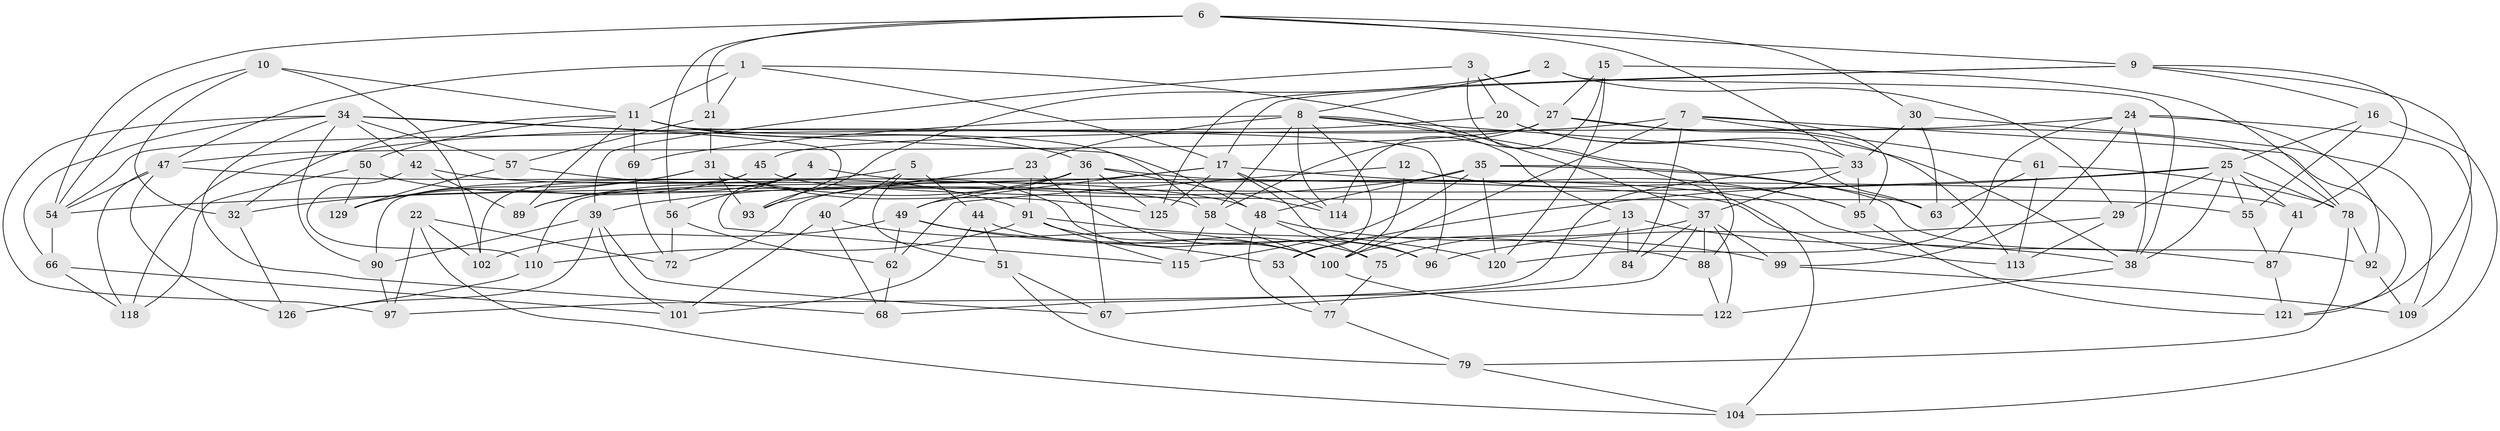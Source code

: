 // original degree distribution, {4: 1.0}
// Generated by graph-tools (version 1.1) at 2025/20/03/04/25 18:20:52]
// undirected, 90 vertices, 214 edges
graph export_dot {
graph [start="1"]
  node [color=gray90,style=filled];
  1 [super="+18"];
  2;
  3;
  4;
  5;
  6 [super="+86"];
  7 [super="+26"];
  8 [super="+52"];
  9 [super="+19"];
  10;
  11 [super="+14+74"];
  12;
  13 [super="+128"];
  15;
  16;
  17 [super="+111+112"];
  20;
  21;
  22;
  23;
  24 [super="+28"];
  25 [super="+82+60"];
  27 [super="+108"];
  29;
  30;
  31 [super="+98"];
  32;
  33 [super="+80"];
  34 [super="+46"];
  35 [super="+94"];
  36 [super="+73+43"];
  37 [super="+65+64"];
  38 [super="+85"];
  39 [super="+59"];
  40;
  41;
  42;
  44;
  45;
  47 [super="+83"];
  48 [super="+123"];
  49 [super="+107"];
  50;
  51;
  53;
  54 [super="+105"];
  55;
  56;
  57;
  58 [super="+127"];
  61;
  62;
  63;
  66;
  67;
  68;
  69;
  72;
  75;
  77;
  78 [super="+124"];
  79;
  84;
  87;
  88;
  89;
  90;
  91 [super="+116"];
  92;
  93;
  95 [super="+106"];
  96;
  97;
  99;
  100 [super="+103"];
  101;
  102;
  104;
  109;
  110;
  113;
  114;
  115;
  118;
  120;
  121;
  122;
  125;
  126;
  129;
  1 -- 47;
  1 -- 17;
  1 -- 11 [weight=2];
  1 -- 21;
  1 -- 37;
  2 -- 29;
  2 -- 93;
  2 -- 38;
  2 -- 8;
  3 -- 88;
  3 -- 27;
  3 -- 20;
  3 -- 39;
  4 -- 56;
  4 -- 115;
  4 -- 89;
  4 -- 87;
  5 -- 51;
  5 -- 40;
  5 -- 90;
  5 -- 44;
  6 -- 33;
  6 -- 9;
  6 -- 54;
  6 -- 56;
  6 -- 21;
  6 -- 30;
  7 -- 61;
  7 -- 95;
  7 -- 121;
  7 -- 84;
  7 -- 118;
  7 -- 100;
  8 -- 69 [weight=2];
  8 -- 114;
  8 -- 13;
  8 -- 104;
  8 -- 53;
  8 -- 23;
  8 -- 58;
  8 -- 63;
  9 -- 41;
  9 -- 16;
  9 -- 125;
  9 -- 121;
  9 -- 17;
  10 -- 32;
  10 -- 54;
  10 -- 102;
  10 -- 11;
  11 -- 69;
  11 -- 89;
  11 -- 32;
  11 -- 50;
  11 -- 58;
  11 -- 36;
  11 -- 96;
  12 -- 95 [weight=2];
  12 -- 100;
  12 -- 62;
  13 -- 67;
  13 -- 84 [weight=2];
  13 -- 100;
  13 -- 38;
  15 -- 120;
  15 -- 27;
  15 -- 114;
  15 -- 78;
  16 -- 104;
  16 -- 55;
  16 -- 25;
  17 -- 95;
  17 -- 96;
  17 -- 49;
  17 -- 72;
  17 -- 114;
  17 -- 125;
  20 -- 54;
  20 -- 38;
  20 -- 33;
  21 -- 57;
  21 -- 31;
  22 -- 102;
  22 -- 104;
  22 -- 97;
  22 -- 72;
  23 -- 91;
  23 -- 93;
  23 -- 96;
  24 -- 45;
  24 -- 109;
  24 -- 38;
  24 -- 99;
  24 -- 120;
  24 -- 92;
  25 -- 29;
  25 -- 41;
  25 -- 55;
  25 -- 54;
  25 -- 53;
  25 -- 38;
  25 -- 78;
  27 -- 113;
  27 -- 58;
  27 -- 78;
  27 -- 47;
  29 -- 96;
  29 -- 113;
  30 -- 63;
  30 -- 109;
  30 -- 33;
  31 -- 93;
  31 -- 32;
  31 -- 129;
  31 -- 125;
  31 -- 100;
  32 -- 126;
  33 -- 95;
  33 -- 68;
  33 -- 37;
  34 -- 68;
  34 -- 93;
  34 -- 97;
  34 -- 66;
  34 -- 90;
  34 -- 57;
  34 -- 42;
  34 -- 48;
  35 -- 120;
  35 -- 39;
  35 -- 63;
  35 -- 48;
  35 -- 115;
  35 -- 92;
  36 -- 67;
  36 -- 41;
  36 -- 49;
  36 -- 114;
  36 -- 110;
  36 -- 89;
  36 -- 125;
  37 -- 97;
  37 -- 122;
  37 -- 88;
  37 -- 99;
  37 -- 75;
  37 -- 84;
  38 -- 122;
  39 -- 67;
  39 -- 90;
  39 -- 101;
  39 -- 126;
  40 -- 101;
  40 -- 68;
  40 -- 100;
  41 -- 87;
  42 -- 89;
  42 -- 110;
  42 -- 48;
  44 -- 101;
  44 -- 51;
  44 -- 75;
  45 -- 55;
  45 -- 102;
  45 -- 129;
  47 -- 118;
  47 -- 126;
  47 -- 113;
  47 -- 54;
  48 -- 77;
  48 -- 75;
  48 -- 99;
  49 -- 102;
  49 -- 88;
  49 -- 53;
  49 -- 62;
  50 -- 118;
  50 -- 129;
  50 -- 58;
  51 -- 79;
  51 -- 67;
  53 -- 77;
  54 -- 66;
  55 -- 87;
  56 -- 72;
  56 -- 62;
  57 -- 129;
  57 -- 91;
  58 -- 100;
  58 -- 115;
  61 -- 113;
  61 -- 63;
  61 -- 78;
  62 -- 68;
  66 -- 118;
  66 -- 101;
  69 -- 72;
  75 -- 77;
  77 -- 79;
  78 -- 92;
  78 -- 79;
  79 -- 104;
  87 -- 121;
  88 -- 122;
  90 -- 97;
  91 -- 115;
  91 -- 120;
  91 -- 110;
  91 -- 100;
  92 -- 109;
  95 -- 121;
  99 -- 109;
  100 -- 122;
  110 -- 126;
}
